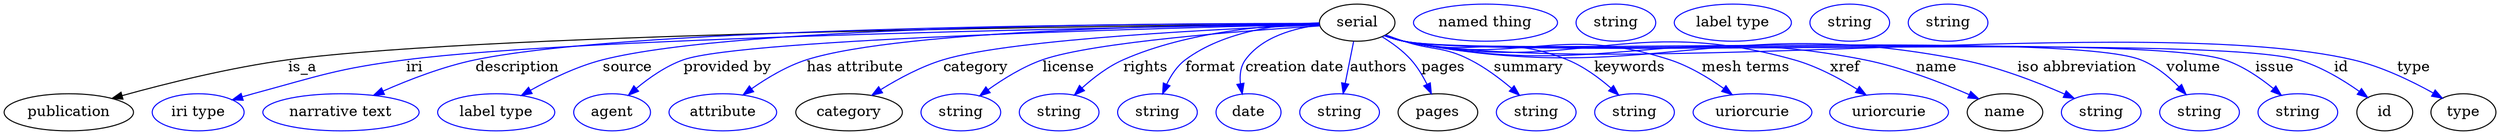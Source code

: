 digraph {
	graph [bb="0,0,2405.6,123"];
	node [label="\N"];
	serial	[height=0.5,
		label=serial,
		pos="1306.4,105",
		width=1.011];
	publication	[height=0.5,
		pos="62.394,18",
		width=1.7332];
	serial -> publication	[label=is_a,
		lp="292.39,61.5",
		pos="e,104.57,31.348 1269.9,103.69 1110.8,102.21 476.06,94.772 278.39,69 221.56,61.59 157.77,45.884 114.34,34.04"];
	iri	[color=blue,
		height=0.5,
		label="iri type",
		pos="187.39,18",
		width=1.2277];
	serial -> iri	[color=blue,
		label=iri,
		lp="396.39,61.5",
		pos="e,221.08,29.898 1269.9,103.5 1121.6,101.33 563.35,91.779 388.39,69 333.17,61.81 271.2,45.019 230.86,32.876",
		style=solid];
	description	[color=blue,
		height=0.5,
		label="narrative text",
		pos="325.39,18",
		width=2.0943];
	serial -> description	[color=blue,
		label=description,
		lp="495.89,61.5",
		pos="e,356.83,34.435 1269.6,104.07 1127.5,104.12 614.49,101.94 455.39,69 424.42,62.588 391.17,49.677 366.04,38.581",
		style=solid];
	source	[color=blue,
		height=0.5,
		label="label type",
		pos="475.39,18",
		width=1.5707];
	serial -> source	[color=blue,
		label=source,
		lp="601.39,61.5",
		pos="e,499.45,34.304 1269.6,104.2 1140.8,104.58 710.38,103.22 577.39,69 552.99,62.72 527.54,50.255 508.17,39.342",
		style=solid];
	"provided by"	[color=blue,
		height=0.5,
		label=agent,
		pos="587.39,18",
		width=1.0291];
	serial -> "provided by"	[color=blue,
		label="provided by",
		lp="697.89,61.5",
		pos="e,602.85,34.525 1270.1,103.26 1141.8,100.48 713.27,89.724 655.39,69 638.76,63.043 622.71,51.604 610.38,41.169",
		style=solid];
	"has attribute"	[color=blue,
		height=0.5,
		label=attribute,
		pos="694.39,18",
		width=1.4443];
	serial -> "has attribute"	[color=blue,
		label="has attribute",
		lp="821.39,61.5",
		pos="e,713.73,34.935 1270,103.91 1165.6,103.28 866.89,98.847 774.39,69 755.5,62.903 736.56,51.371 721.86,40.917",
		style=solid];
	category	[height=0.5,
		pos="815.39,18",
		width=1.4263];
	serial -> category	[color=blue,
		label=category,
		lp="937.89,61.5",
		pos="e,837.41,34.525 1270.1,102.74 1184.9,99.472 973.93,89.511 906.39,69 885.15,62.547 863.28,50.727 846.3,40.199",
		style=solid];
	license	[color=blue,
		height=0.5,
		label=string,
		pos="923.39,18",
		width=1.0652];
	serial -> license	[color=blue,
		label=license,
		lp="1027.4,61.5",
		pos="e,941.62,33.918 1270.4,101.87 1200.9,97.44 1051,86.181 1002.4,69 983.46,62.314 964.37,50.412 949.71,39.898",
		style=solid];
	rights	[color=blue,
		height=0.5,
		label=string,
		pos="1018.4,18",
		width=1.0652];
	serial -> rights	[color=blue,
		label=rights,
		lp="1101.9,61.5",
		pos="e,1033.2,34.715 1269.9,104.09 1223.9,102.95 1143,96.686 1080.4,69 1065.7,62.523 1051.6,51.665 1040.6,41.72",
		style=solid];
	format	[color=blue,
		height=0.5,
		label=string,
		pos="1113.4,18",
		width=1.0652];
	serial -> format	[color=blue,
		label=format,
		lp="1164.9,61.5",
		pos="e,1118.4,35.882 1269.8,104.83 1233.6,103.83 1178.1,97.208 1140.4,69 1132.4,63.015 1126.5,53.933 1122.3,45.144",
		style=solid];
	"creation date"	[color=blue,
		height=0.5,
		label=date,
		pos="1201.4,18",
		width=0.86659];
	serial -> "creation date"	[color=blue,
		label="creation date",
		lp="1245.9,61.5",
		pos="e,1195.3,35.822 1270.2,102.73 1245.6,99.753 1214.7,91.398 1198.4,69 1193.6,62.373 1192.7,53.852 1193.5,45.727",
		style=solid];
	authors	[color=blue,
		height=0.5,
		label=string,
		pos="1289.4,18",
		width=1.0652];
	serial -> authors	[color=blue,
		label=authors,
		lp="1326.9,61.5",
		pos="e,1292.8,36.175 1303,86.799 1300.6,75.163 1297.5,59.548 1294.8,46.237",
		style=solid];
	pages	[height=0.5,
		pos="1384.4,18",
		width=1.0652];
	serial -> pages	[color=blue,
		label=pages,
		lp="1389.9,61.5",
		pos="e,1378.1,36.048 1330.3,91.384 1339.9,85.506 1350.5,77.847 1358.4,69 1364.6,62.076 1369.7,53.417 1373.8,45.26",
		style=solid];
	summary	[color=blue,
		height=0.5,
		label=string,
		pos="1479.4,18",
		width=1.0652];
	serial -> summary	[color=blue,
		label=summary,
		lp="1471.9,61.5",
		pos="e,1463.3,34.534 1333.9,93.189 1339.6,91.045 1345.7,88.878 1351.4,87 1379.5,77.77 1389,82.347 1415.4,69 1429.8,61.722 1444.1,50.98 \
1455.5,41.316",
		style=solid];
	keywords	[color=blue,
		height=0.5,
		label=string,
		pos="1574.4,18",
		width=1.0652];
	serial -> keywords	[color=blue,
		label=keywords,
		lp="1569.9,61.5",
		pos="e,1559.1,34.681 1333.2,92.643 1339.1,90.486 1345.4,88.453 1351.4,87 1420.1,70.384 1443.9,95.515 1509.4,69 1524.9,62.707 1539.9,51.617 \
1551.6,41.478",
		style=solid];
	"mesh terms"	[color=blue,
		height=0.5,
		label=uriorcurie,
		pos="1688.4,18",
		width=1.5887];
	serial -> "mesh terms"	[color=blue,
		label="mesh terms",
		lp="1681.9,61.5",
		pos="e,1668.7,35.151 1333.1,92.445 1339.1,90.3 1345.4,88.322 1351.4,87 1463.2,62.508 1499.5,104.39 1608.4,69 1627.1,62.906 1645.9,51.487 \
1660.6,41.1",
		style=solid];
	xref	[color=blue,
		height=0.5,
		label=uriorcurie,
		pos="1820.4,18",
		width=1.5887];
	serial -> xref	[color=blue,
		label=xref,
		lp="1777.9,61.5",
		pos="e,1798.2,34.801 1332.6,92.517 1338.7,90.31 1345.2,88.289 1351.4,87 1515.6,52.942 1566.8,114.19 1728.4,69 1750.2,62.911 1772.5,50.944 \
1789.7,40.243",
		style=solid];
	name	[height=0.5,
		pos="1932.4,18",
		width=1.011];
	serial -> name	[color=blue,
		label=name,
		lp="1866.4,61.5",
		pos="e,1907,31.064 1332.6,92.483 1338.7,90.279 1345.2,88.266 1351.4,87 1545.4,47.517 1602.2,107.54 1796.4,69 1832,61.934 1870.7,46.95 \
1897.6,35.219",
		style=solid];
	"iso abbreviation"	[color=blue,
		height=0.5,
		label=string,
		pos="2025.4,18",
		width=1.0652];
	serial -> "iso abbreviation"	[color=blue,
		label="iso abbreviation",
		lp="2001.9,61.5",
		pos="e,1999.2,31.567 1332.6,92.45 1338.7,90.248 1345.2,88.244 1351.4,87 1586.4,40.017 1655.2,115.22 1890.4,69 1925.3,62.132 1963.2,47.418 \
1989.9,35.72",
		style=solid];
	volume	[color=blue,
		height=0.5,
		label=string,
		pos="2120.4,18",
		width=1.0652];
	serial -> volume	[color=blue,
		label=volume,
		lp="2114.4,61.5",
		pos="e,2107.3,35.374 1332.6,92.413 1338.7,90.212 1345.2,88.219 1351.4,87 1429.1,71.803 1989.7,97.814 2063.4,69 2077.5,63.5 2090.4,52.885 \
2100.3,42.845",
		style=solid];
	issue	[color=blue,
		height=0.5,
		label=string,
		pos="2215.4,18",
		width=1.0652];
	serial -> issue	[color=blue,
		label=issue,
		lp="2192.9,61.5",
		pos="e,2199.5,34.462 1332.6,92.401 1338.7,90.201 1345.2,88.211 1351.4,87 1437.9,70.186 2060.7,96.567 2144.4,69 2161.8,63.275 2178.6,51.735 \
2191.6,41.182",
		style=solid];
	id	[height=0.5,
		pos="2298.4,18",
		width=0.75];
	serial -> id	[color=blue,
		label=id,
		lp="2256.4,61.5",
		pos="e,2281.8,32.59 1332.6,92.393 1338.7,90.193 1345.2,88.205 1351.4,87 1445.7,68.77 2123.2,95.675 2215.4,69 2236.7,62.849 2258,49.805 \
2273.7,38.582",
		style=solid];
	type	[height=0.5,
		pos="2374.4,18",
		width=0.86659];
	serial -> type	[color=blue,
		label=type,
		lp="2326.4,61.5",
		pos="e,2354,31.687 1332.6,92.387 1338.7,90.188 1345.2,88.201 1351.4,87 1551.3,48.464 2069.1,115.1 2267.4,69 2295.1,62.559 2324.2,48.412 \
2345.1,36.804",
		style=solid];
	"named thing_category"	[color=blue,
		height=0.5,
		label="named thing",
		pos="1430.4,105",
		width=1.9318];
	publication_pages	[color=blue,
		height=0.5,
		label=string,
		pos="1556.4,105",
		width=1.0652];
	publication_name	[color=blue,
		height=0.5,
		label="label type",
		pos="1669.4,105",
		width=1.5707];
	serial_id	[color=blue,
		height=0.5,
		label=string,
		pos="1782.4,105",
		width=1.0652];
	serial_type	[color=blue,
		height=0.5,
		label=string,
		pos="1877.4,105",
		width=1.0652];
}
